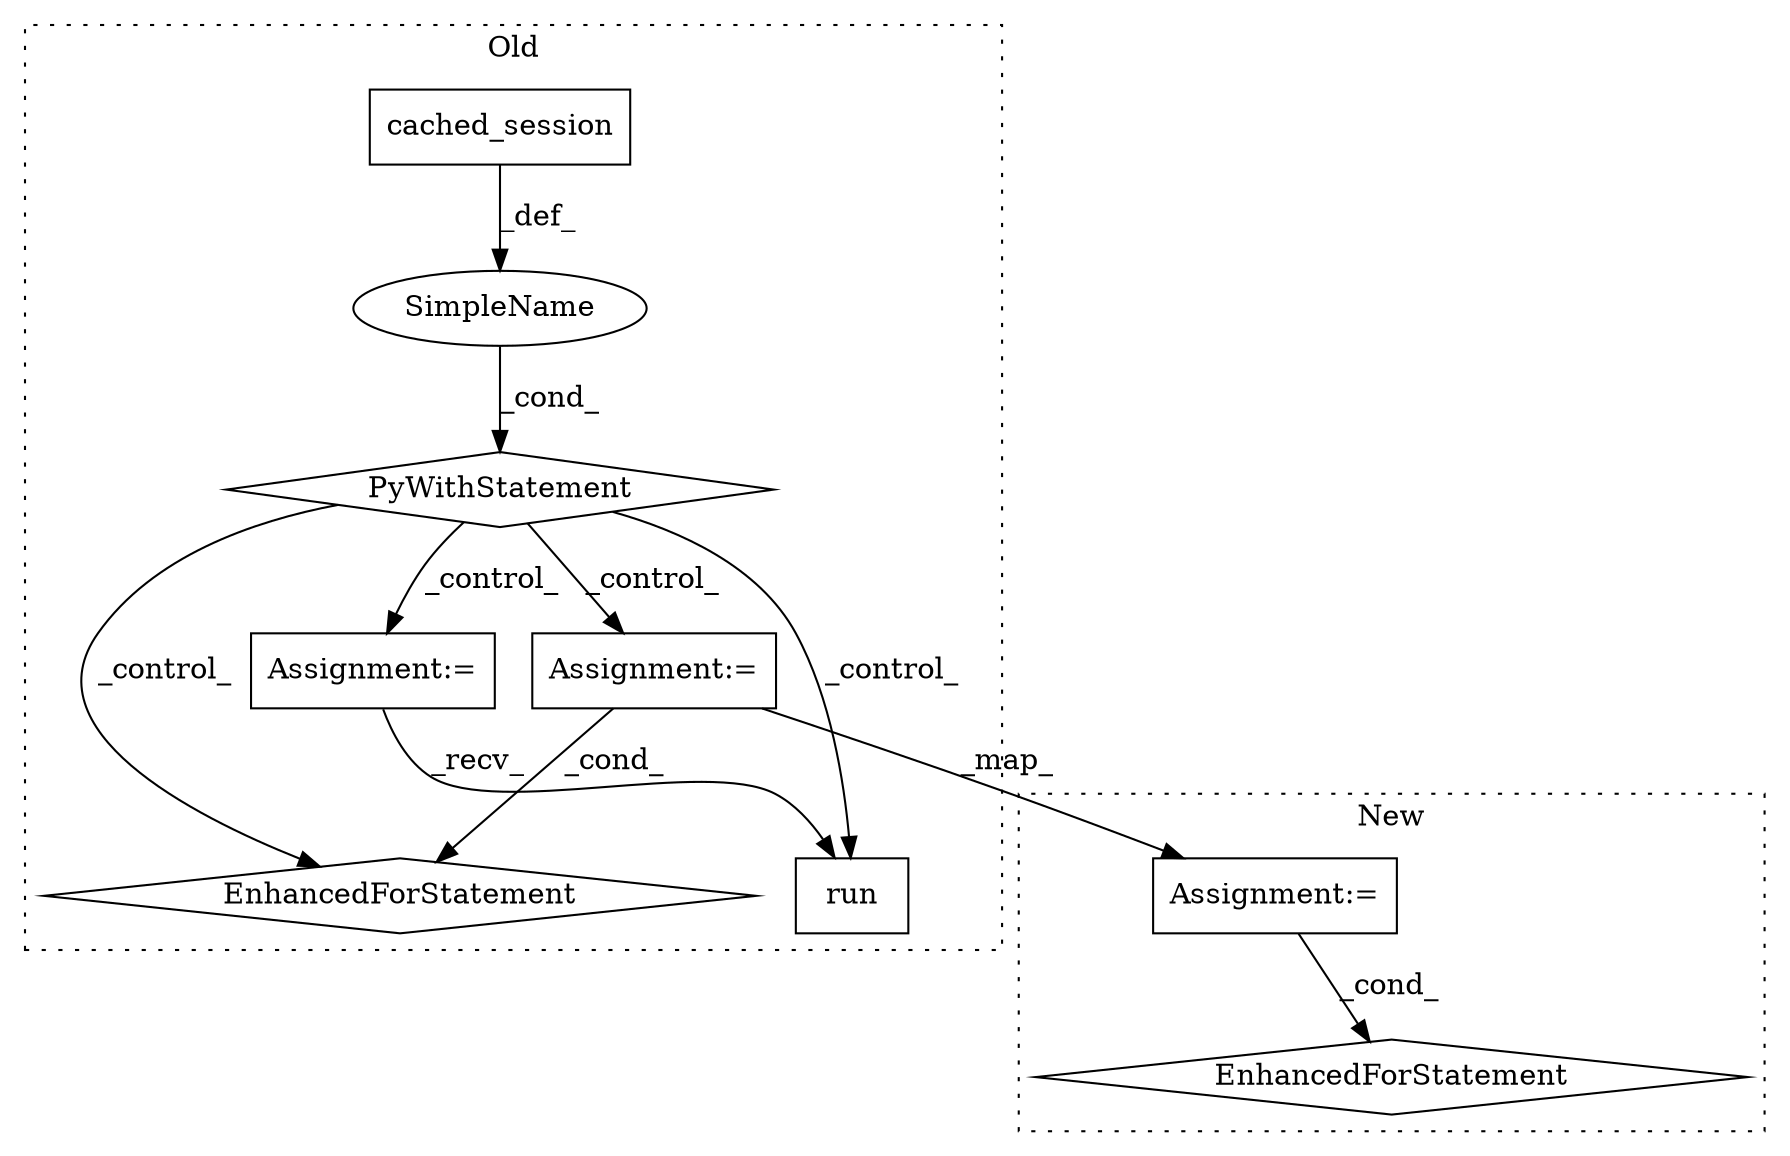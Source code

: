 digraph G {
subgraph cluster0 {
1 [label="cached_session" a="32" s="3034,3050" l="15,1" shape="box"];
3 [label="EnhancedForStatement" a="70" s="3343,3498" l="115,2" shape="diamond"];
4 [label="SimpleName" a="42" s="" l="" shape="ellipse"];
5 [label="PyWithStatement" a="104" s="3019,3051" l="10,2" shape="diamond"];
6 [label="Assignment:=" a="7" s="3067" l="4" shape="box"];
8 [label="Assignment:=" a="7" s="3343,3498" l="115,2" shape="box"];
9 [label="run" a="32" s="3227,3240" l="4,1" shape="box"];
label = "Old";
style="dotted";
}
subgraph cluster1 {
2 [label="EnhancedForStatement" a="70" s="3191,3326" l="95,2" shape="diamond"];
7 [label="Assignment:=" a="7" s="3191,3326" l="95,2" shape="box"];
label = "New";
style="dotted";
}
1 -> 4 [label="_def_"];
4 -> 5 [label="_cond_"];
5 -> 6 [label="_control_"];
5 -> 8 [label="_control_"];
5 -> 3 [label="_control_"];
5 -> 9 [label="_control_"];
6 -> 9 [label="_recv_"];
7 -> 2 [label="_cond_"];
8 -> 3 [label="_cond_"];
8 -> 7 [label="_map_"];
}